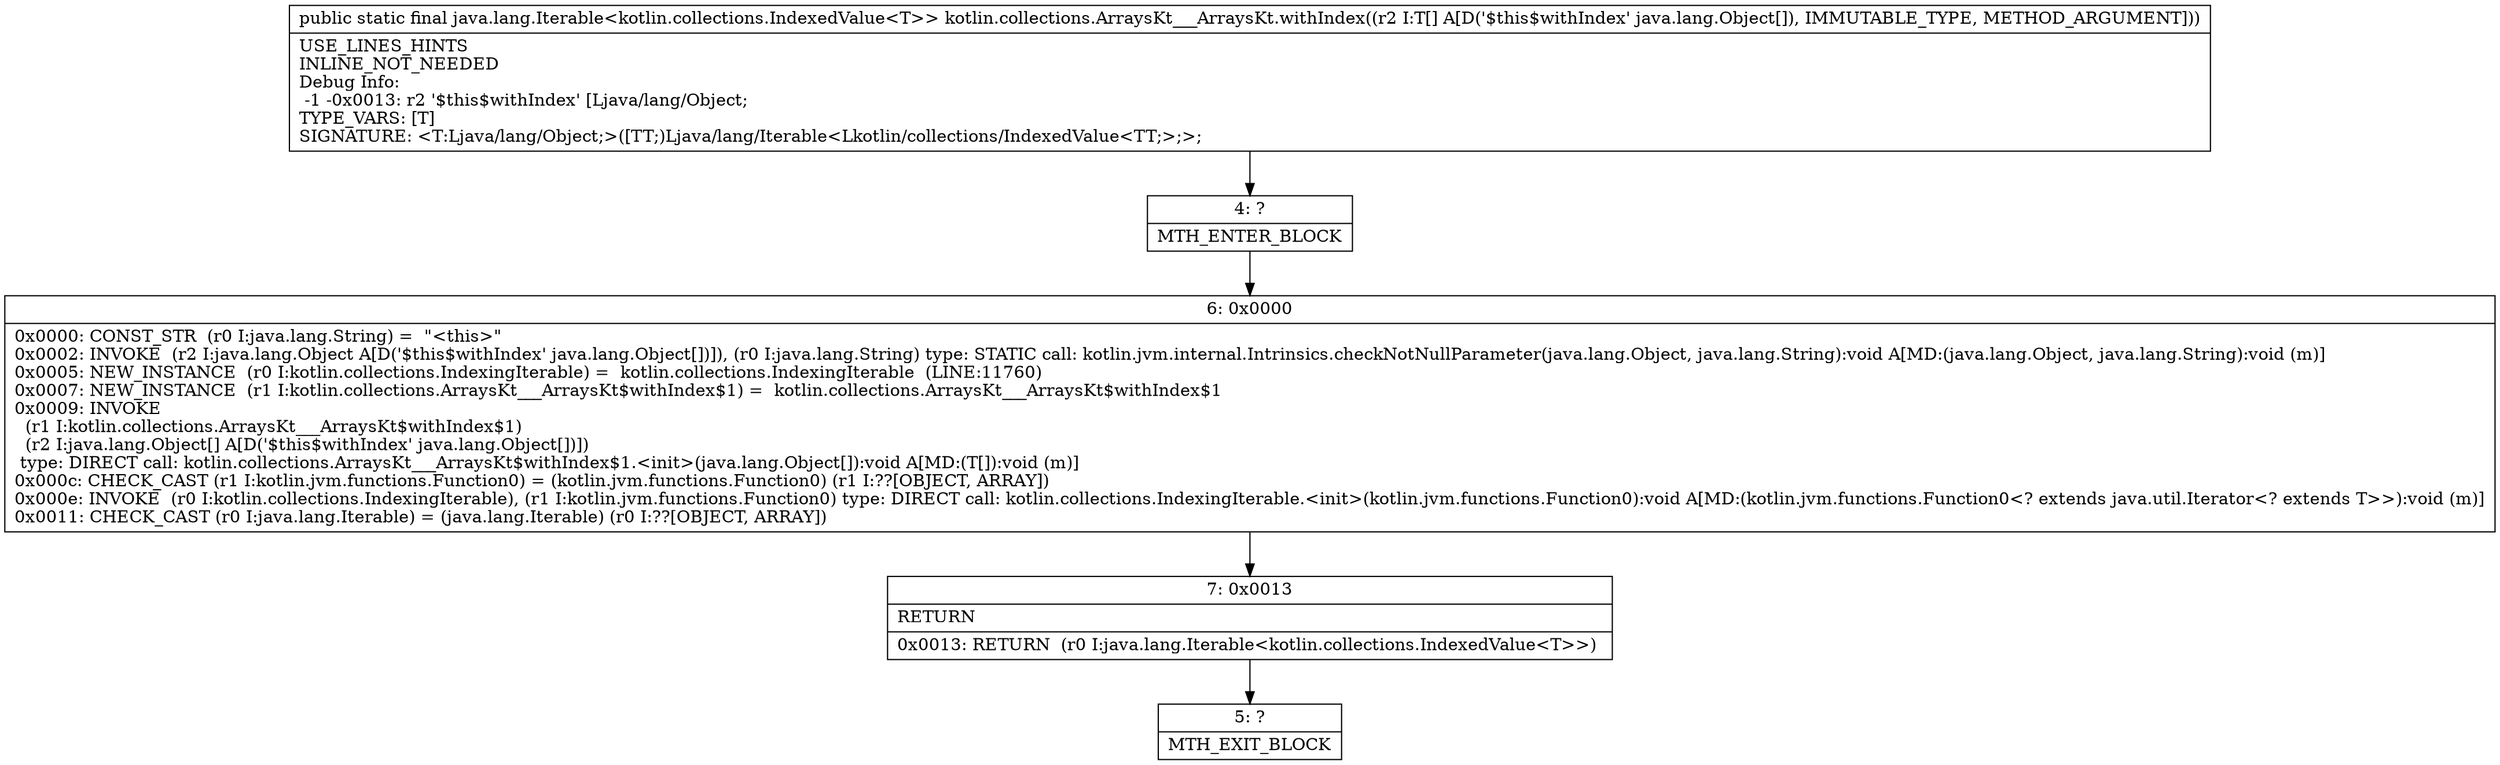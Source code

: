 digraph "CFG forkotlin.collections.ArraysKt___ArraysKt.withIndex([Ljava\/lang\/Object;)Ljava\/lang\/Iterable;" {
Node_4 [shape=record,label="{4\:\ ?|MTH_ENTER_BLOCK\l}"];
Node_6 [shape=record,label="{6\:\ 0x0000|0x0000: CONST_STR  (r0 I:java.lang.String) =  \"\<this\>\" \l0x0002: INVOKE  (r2 I:java.lang.Object A[D('$this$withIndex' java.lang.Object[])]), (r0 I:java.lang.String) type: STATIC call: kotlin.jvm.internal.Intrinsics.checkNotNullParameter(java.lang.Object, java.lang.String):void A[MD:(java.lang.Object, java.lang.String):void (m)]\l0x0005: NEW_INSTANCE  (r0 I:kotlin.collections.IndexingIterable) =  kotlin.collections.IndexingIterable  (LINE:11760)\l0x0007: NEW_INSTANCE  (r1 I:kotlin.collections.ArraysKt___ArraysKt$withIndex$1) =  kotlin.collections.ArraysKt___ArraysKt$withIndex$1 \l0x0009: INVOKE  \l  (r1 I:kotlin.collections.ArraysKt___ArraysKt$withIndex$1)\l  (r2 I:java.lang.Object[] A[D('$this$withIndex' java.lang.Object[])])\l type: DIRECT call: kotlin.collections.ArraysKt___ArraysKt$withIndex$1.\<init\>(java.lang.Object[]):void A[MD:(T[]):void (m)]\l0x000c: CHECK_CAST (r1 I:kotlin.jvm.functions.Function0) = (kotlin.jvm.functions.Function0) (r1 I:??[OBJECT, ARRAY]) \l0x000e: INVOKE  (r0 I:kotlin.collections.IndexingIterable), (r1 I:kotlin.jvm.functions.Function0) type: DIRECT call: kotlin.collections.IndexingIterable.\<init\>(kotlin.jvm.functions.Function0):void A[MD:(kotlin.jvm.functions.Function0\<? extends java.util.Iterator\<? extends T\>\>):void (m)]\l0x0011: CHECK_CAST (r0 I:java.lang.Iterable) = (java.lang.Iterable) (r0 I:??[OBJECT, ARRAY]) \l}"];
Node_7 [shape=record,label="{7\:\ 0x0013|RETURN\l|0x0013: RETURN  (r0 I:java.lang.Iterable\<kotlin.collections.IndexedValue\<T\>\>) \l}"];
Node_5 [shape=record,label="{5\:\ ?|MTH_EXIT_BLOCK\l}"];
MethodNode[shape=record,label="{public static final java.lang.Iterable\<kotlin.collections.IndexedValue\<T\>\> kotlin.collections.ArraysKt___ArraysKt.withIndex((r2 I:T[] A[D('$this$withIndex' java.lang.Object[]), IMMUTABLE_TYPE, METHOD_ARGUMENT]))  | USE_LINES_HINTS\lINLINE_NOT_NEEDED\lDebug Info:\l  \-1 \-0x0013: r2 '$this$withIndex' [Ljava\/lang\/Object;\lTYPE_VARS: [T]\lSIGNATURE: \<T:Ljava\/lang\/Object;\>([TT;)Ljava\/lang\/Iterable\<Lkotlin\/collections\/IndexedValue\<TT;\>;\>;\l}"];
MethodNode -> Node_4;Node_4 -> Node_6;
Node_6 -> Node_7;
Node_7 -> Node_5;
}

